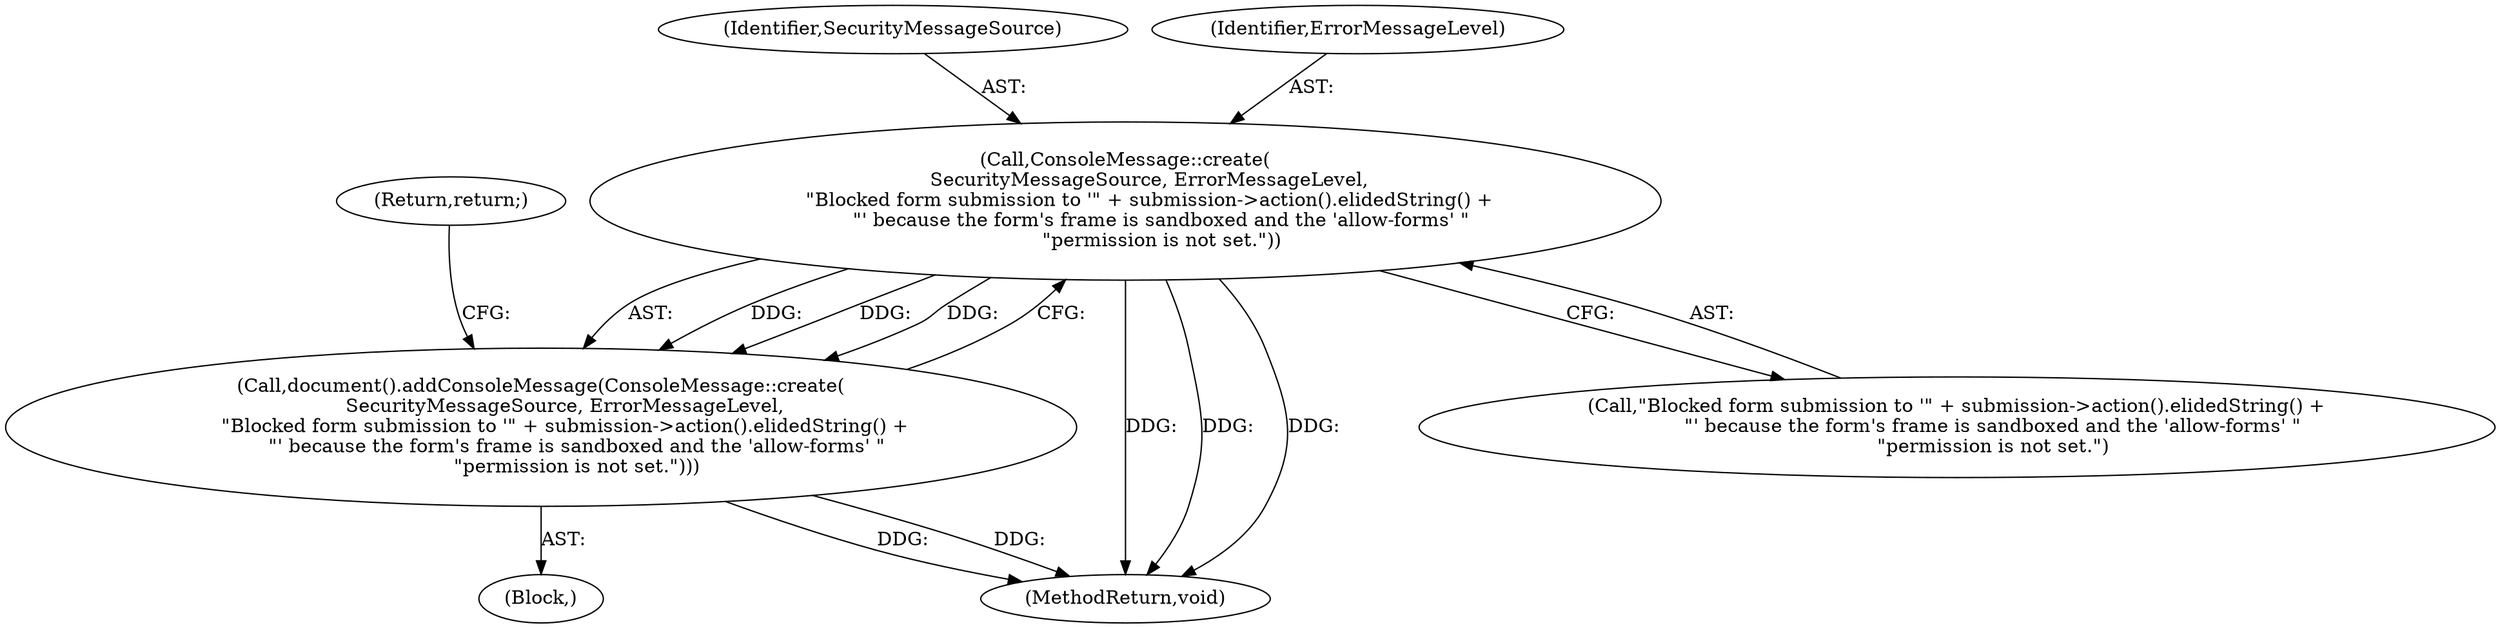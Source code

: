 digraph "0_Chrome_4ac4aff49c4c539bce6d8a0d8800c01324bb6bc0@API" {
"1000123" [label="(Call,ConsoleMessage::create(\n        SecurityMessageSource, ErrorMessageLevel,\n        \"Blocked form submission to '\" + submission->action().elidedString() +\n            \"' because the form's frame is sandboxed and the 'allow-forms' \"\n            \"permission is not set.\"))"];
"1000122" [label="(Call,document().addConsoleMessage(ConsoleMessage::create(\n        SecurityMessageSource, ErrorMessageLevel,\n        \"Blocked form submission to '\" + submission->action().elidedString() +\n            \"' because the form's frame is sandboxed and the 'allow-forms' \"\n            \"permission is not set.\")))"];
"1000122" [label="(Call,document().addConsoleMessage(ConsoleMessage::create(\n        SecurityMessageSource, ErrorMessageLevel,\n        \"Blocked form submission to '\" + submission->action().elidedString() +\n            \"' because the form's frame is sandboxed and the 'allow-forms' \"\n            \"permission is not set.\")))"];
"1000124" [label="(Identifier,SecurityMessageSource)"];
"1000125" [label="(Identifier,ErrorMessageLevel)"];
"1000131" [label="(Return,return;)"];
"1000203" [label="(MethodReturn,void)"];
"1000121" [label="(Block,)"];
"1000123" [label="(Call,ConsoleMessage::create(\n        SecurityMessageSource, ErrorMessageLevel,\n        \"Blocked form submission to '\" + submission->action().elidedString() +\n            \"' because the form's frame is sandboxed and the 'allow-forms' \"\n            \"permission is not set.\"))"];
"1000126" [label="(Call,\"Blocked form submission to '\" + submission->action().elidedString() +\n            \"' because the form's frame is sandboxed and the 'allow-forms' \"\n            \"permission is not set.\")"];
"1000123" -> "1000122"  [label="AST: "];
"1000123" -> "1000126"  [label="CFG: "];
"1000124" -> "1000123"  [label="AST: "];
"1000125" -> "1000123"  [label="AST: "];
"1000126" -> "1000123"  [label="AST: "];
"1000122" -> "1000123"  [label="CFG: "];
"1000123" -> "1000203"  [label="DDG: "];
"1000123" -> "1000203"  [label="DDG: "];
"1000123" -> "1000203"  [label="DDG: "];
"1000123" -> "1000122"  [label="DDG: "];
"1000123" -> "1000122"  [label="DDG: "];
"1000123" -> "1000122"  [label="DDG: "];
"1000122" -> "1000121"  [label="AST: "];
"1000131" -> "1000122"  [label="CFG: "];
"1000122" -> "1000203"  [label="DDG: "];
"1000122" -> "1000203"  [label="DDG: "];
}
